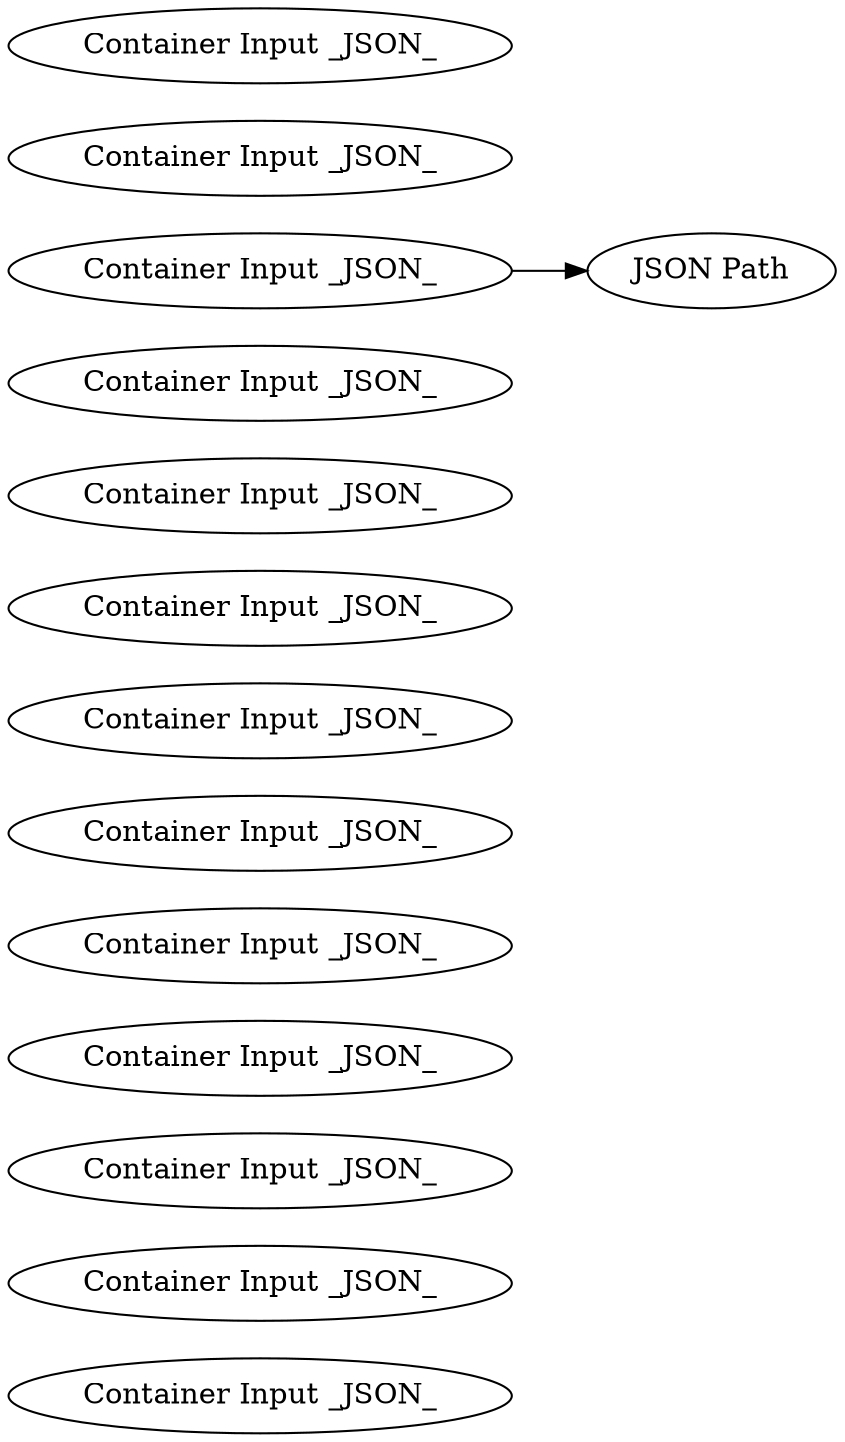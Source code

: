 digraph {
	14 [label="Container Input _JSON_"]
	17 [label="Container Input _JSON_"]
	18 [label="Container Input _JSON_"]
	20 [label="Container Input _JSON_"]
	22 [label="Container Input _JSON_"]
	24 [label="Container Input _JSON_"]
	26 [label="Container Input _JSON_"]
	30 [label="Container Input _JSON_"]
	32 [label="Container Input _JSON_"]
	36 [label="Container Input _JSON_"]
	266 [label="Container Input _JSON_"]
	267 [label="JSON Path"]
	269 [label="Container Input _JSON_"]
	270 [label="Container Input _JSON_"]
	266 -> 267
	rankdir=LR
}
